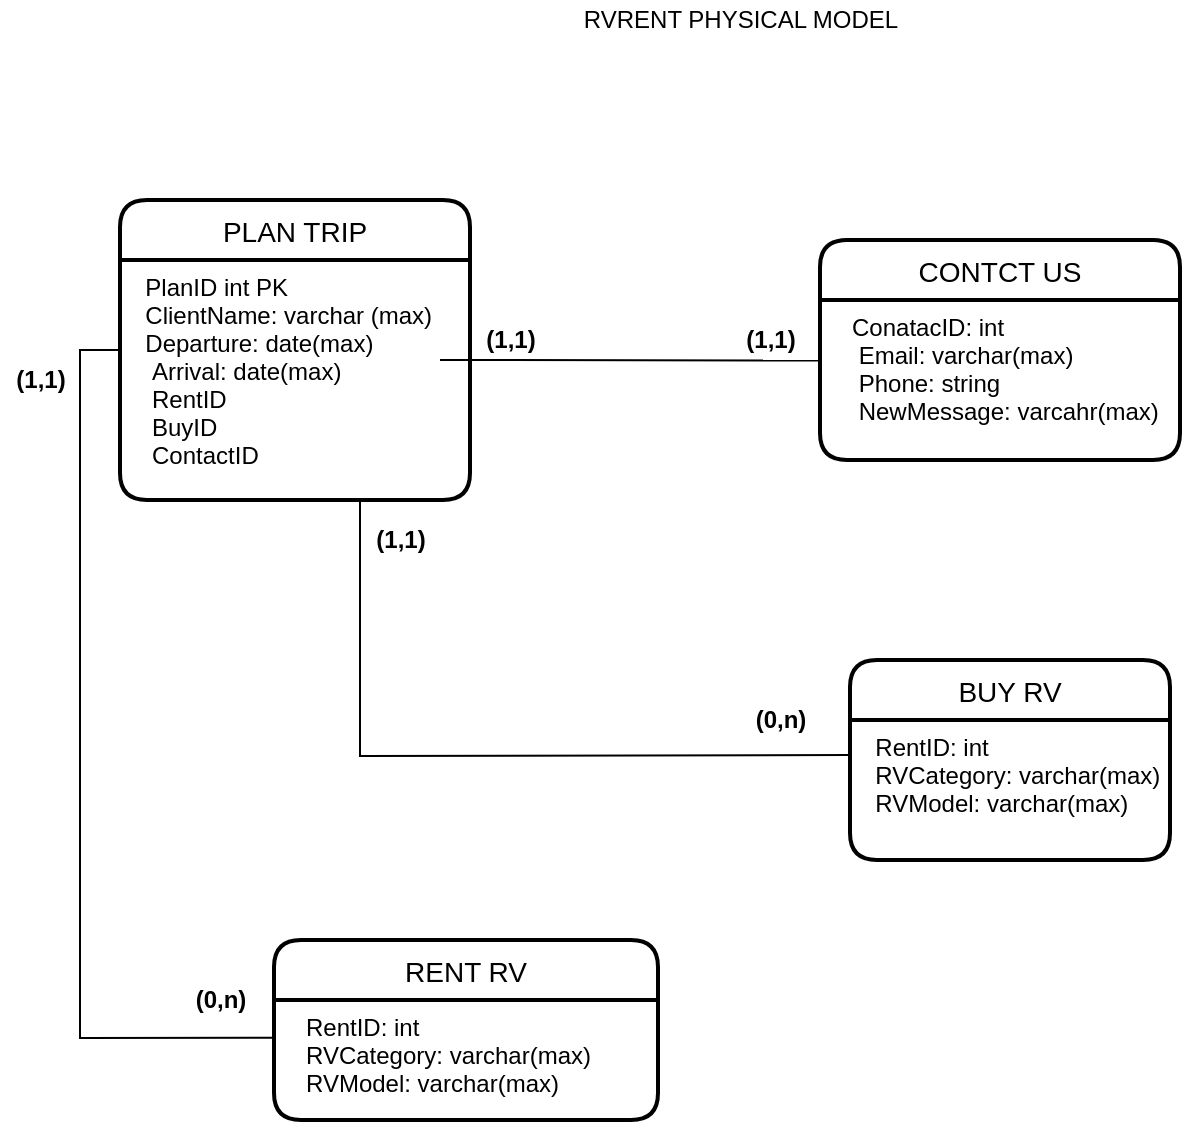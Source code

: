 <mxfile version="16.4.0" type="device"><diagram id="uEuR8_IAlrW3GcaW715T" name="Página-1"><mxGraphModel dx="868" dy="593" grid="1" gridSize="10" guides="1" tooltips="1" connect="1" arrows="1" fold="1" page="1" pageScale="1" pageWidth="827" pageHeight="1169" math="0" shadow="0"><root><mxCell id="0"/><mxCell id="1" parent="0"/><mxCell id="nPNExJb86Ue820IReAgR-1" value="RVRENT PHYSICAL MODEL" style="text;html=1;align=center;verticalAlign=middle;resizable=0;points=[];autosize=1;strokeColor=none;fillColor=none;" parent="1" vertex="1"><mxGeometry x="300" y="110" width="170" height="20" as="geometry"/></mxCell><mxCell id="nPNExJb86Ue820IReAgR-10" value="BUY RV" style="swimlane;childLayout=stackLayout;horizontal=1;startSize=30;horizontalStack=0;rounded=1;fontSize=14;fontStyle=0;strokeWidth=2;resizeParent=0;resizeLast=1;shadow=0;dashed=0;align=center;" parent="1" vertex="1"><mxGeometry x="440" y="440" width="160" height="100" as="geometry"/></mxCell><mxCell id="nPNExJb86Ue820IReAgR-11" value="  RentID: int&#10;  RVCategory: varchar(max)&#10;  RVModel: varchar(max)" style="align=left;strokeColor=none;fillColor=none;spacingLeft=4;fontSize=12;verticalAlign=top;resizable=0;rotatable=0;part=1;" parent="nPNExJb86Ue820IReAgR-10" vertex="1"><mxGeometry y="30" width="160" height="70" as="geometry"/></mxCell><mxCell id="nPNExJb86Ue820IReAgR-13" value="PLAN TRIP" style="swimlane;childLayout=stackLayout;horizontal=1;startSize=30;horizontalStack=0;rounded=1;fontSize=14;fontStyle=0;strokeWidth=2;resizeParent=0;resizeLast=1;shadow=0;dashed=0;align=center;" parent="1" vertex="1"><mxGeometry x="75" y="210" width="175" height="150" as="geometry"/></mxCell><mxCell id="nPNExJb86Ue820IReAgR-14" value="  PlanID int PK&#10;  ClientName: varchar (max)&#10;  Departure: date(max)&#10;   Arrival: date(max)&#10;   RentID&#10;   BuyID&#10;   ContactID&#10;" style="align=left;strokeColor=none;fillColor=none;spacingLeft=4;fontSize=12;verticalAlign=top;resizable=0;rotatable=0;part=1;" parent="nPNExJb86Ue820IReAgR-13" vertex="1"><mxGeometry y="30" width="175" height="120" as="geometry"/></mxCell><mxCell id="nPNExJb86Ue820IReAgR-15" value="RENT RV" style="swimlane;childLayout=stackLayout;horizontal=1;startSize=30;horizontalStack=0;rounded=1;fontSize=14;fontStyle=0;strokeWidth=2;resizeParent=0;resizeLast=1;shadow=0;dashed=0;align=center;" parent="1" vertex="1"><mxGeometry x="152" y="580" width="192" height="90" as="geometry"/></mxCell><mxCell id="nPNExJb86Ue820IReAgR-16" value="   RentID: int&#10;   RVCategory: varchar(max)&#10;   RVModel: varchar(max)" style="align=left;strokeColor=none;fillColor=none;spacingLeft=4;fontSize=12;verticalAlign=top;resizable=0;rotatable=0;part=1;" parent="nPNExJb86Ue820IReAgR-15" vertex="1"><mxGeometry y="30" width="192" height="60" as="geometry"/></mxCell><mxCell id="nPNExJb86Ue820IReAgR-17" value="CONTCT US" style="swimlane;childLayout=stackLayout;horizontal=1;startSize=30;horizontalStack=0;rounded=1;fontSize=14;fontStyle=0;strokeWidth=2;resizeParent=0;resizeLast=1;shadow=0;dashed=0;align=center;" parent="1" vertex="1"><mxGeometry x="425" y="230" width="180" height="110" as="geometry"/></mxCell><mxCell id="nPNExJb86Ue820IReAgR-18" value="   ConatacID: int&#10;    Email: varchar(max)&#10;    Phone: string&#10;    NewMessage: varcahr(max)" style="align=left;strokeColor=none;fillColor=none;spacingLeft=4;fontSize=12;verticalAlign=top;resizable=0;rotatable=0;part=1;" parent="nPNExJb86Ue820IReAgR-17" vertex="1"><mxGeometry y="30" width="180" height="80" as="geometry"/></mxCell><mxCell id="nPNExJb86Ue820IReAgR-19" style="edgeStyle=orthogonalEdgeStyle;rounded=0;orthogonalLoop=1;jettySize=auto;html=1;exitX=0.5;exitY=1;exitDx=0;exitDy=0;" parent="nPNExJb86Ue820IReAgR-17" source="nPNExJb86Ue820IReAgR-18" target="nPNExJb86Ue820IReAgR-18" edge="1"><mxGeometry relative="1" as="geometry"/></mxCell><mxCell id="nPNExJb86Ue820IReAgR-21" value="" style="endArrow=none;html=1;rounded=0;exitX=0;exitY=0.5;exitDx=0;exitDy=0;entryX=0;entryY=0.315;entryDx=0;entryDy=0;entryPerimeter=0;" parent="1" source="nPNExJb86Ue820IReAgR-13" target="nPNExJb86Ue820IReAgR-16" edge="1"><mxGeometry relative="1" as="geometry"><mxPoint x="156" y="370" as="sourcePoint"/><mxPoint x="156" y="525" as="targetPoint"/><Array as="points"><mxPoint x="55" y="285"/><mxPoint x="55" y="629"/></Array></mxGeometry></mxCell><mxCell id="nPNExJb86Ue820IReAgR-22" value="" style="endArrow=none;html=1;rounded=0;entryX=0;entryY=0.378;entryDx=0;entryDy=0;entryPerimeter=0;" parent="1" target="nPNExJb86Ue820IReAgR-18" edge="1"><mxGeometry relative="1" as="geometry"><mxPoint x="235" y="290" as="sourcePoint"/><mxPoint x="516" y="300" as="targetPoint"/><Array as="points"/></mxGeometry></mxCell><mxCell id="nPNExJb86Ue820IReAgR-23" value="&lt;b&gt;(1,1)&lt;/b&gt;" style="text;html=1;align=center;verticalAlign=middle;resizable=0;points=[];autosize=1;strokeColor=none;fillColor=none;strokeWidth=3;" parent="1" vertex="1"><mxGeometry x="15" y="290" width="40" height="20" as="geometry"/></mxCell><mxCell id="nPNExJb86Ue820IReAgR-24" value="&lt;b&gt;(0,n)&lt;/b&gt;" style="text;html=1;align=center;verticalAlign=middle;resizable=0;points=[];autosize=1;strokeColor=none;fillColor=none;" parent="1" vertex="1"><mxGeometry x="105" y="600" width="40" height="20" as="geometry"/></mxCell><mxCell id="nPNExJb86Ue820IReAgR-25" value="&lt;b&gt;(0,n)&lt;/b&gt;" style="text;html=1;align=center;verticalAlign=middle;resizable=0;points=[];autosize=1;strokeColor=none;fillColor=none;" parent="1" vertex="1"><mxGeometry x="385" y="460" width="40" height="20" as="geometry"/></mxCell><mxCell id="nPNExJb86Ue820IReAgR-26" value="" style="endArrow=none;html=1;rounded=0;entryX=0;entryY=0.25;entryDx=0;entryDy=0;" parent="1" target="nPNExJb86Ue820IReAgR-11" edge="1"><mxGeometry relative="1" as="geometry"><mxPoint x="195" y="360" as="sourcePoint"/><mxPoint x="544" y="301.58" as="targetPoint"/><Array as="points"><mxPoint x="195" y="488"/></Array></mxGeometry></mxCell><mxCell id="nPNExJb86Ue820IReAgR-27" value="&lt;b&gt;(1,1)&lt;/b&gt;" style="text;html=1;align=center;verticalAlign=middle;resizable=0;points=[];autosize=1;strokeColor=none;fillColor=none;strokeWidth=3;" parent="1" vertex="1"><mxGeometry x="195" y="370" width="40" height="20" as="geometry"/></mxCell><mxCell id="nPNExJb86Ue820IReAgR-28" value="&lt;b&gt;(1,1)&lt;/b&gt;" style="text;html=1;align=center;verticalAlign=middle;resizable=0;points=[];autosize=1;strokeColor=none;fillColor=none;strokeWidth=3;" parent="1" vertex="1"><mxGeometry x="250" y="270" width="40" height="20" as="geometry"/></mxCell><mxCell id="nPNExJb86Ue820IReAgR-29" value="&lt;b&gt;(1,1)&lt;/b&gt;" style="text;html=1;align=center;verticalAlign=middle;resizable=0;points=[];autosize=1;strokeColor=none;fillColor=none;strokeWidth=3;" parent="1" vertex="1"><mxGeometry x="380" y="270" width="40" height="20" as="geometry"/></mxCell></root></mxGraphModel></diagram></mxfile>